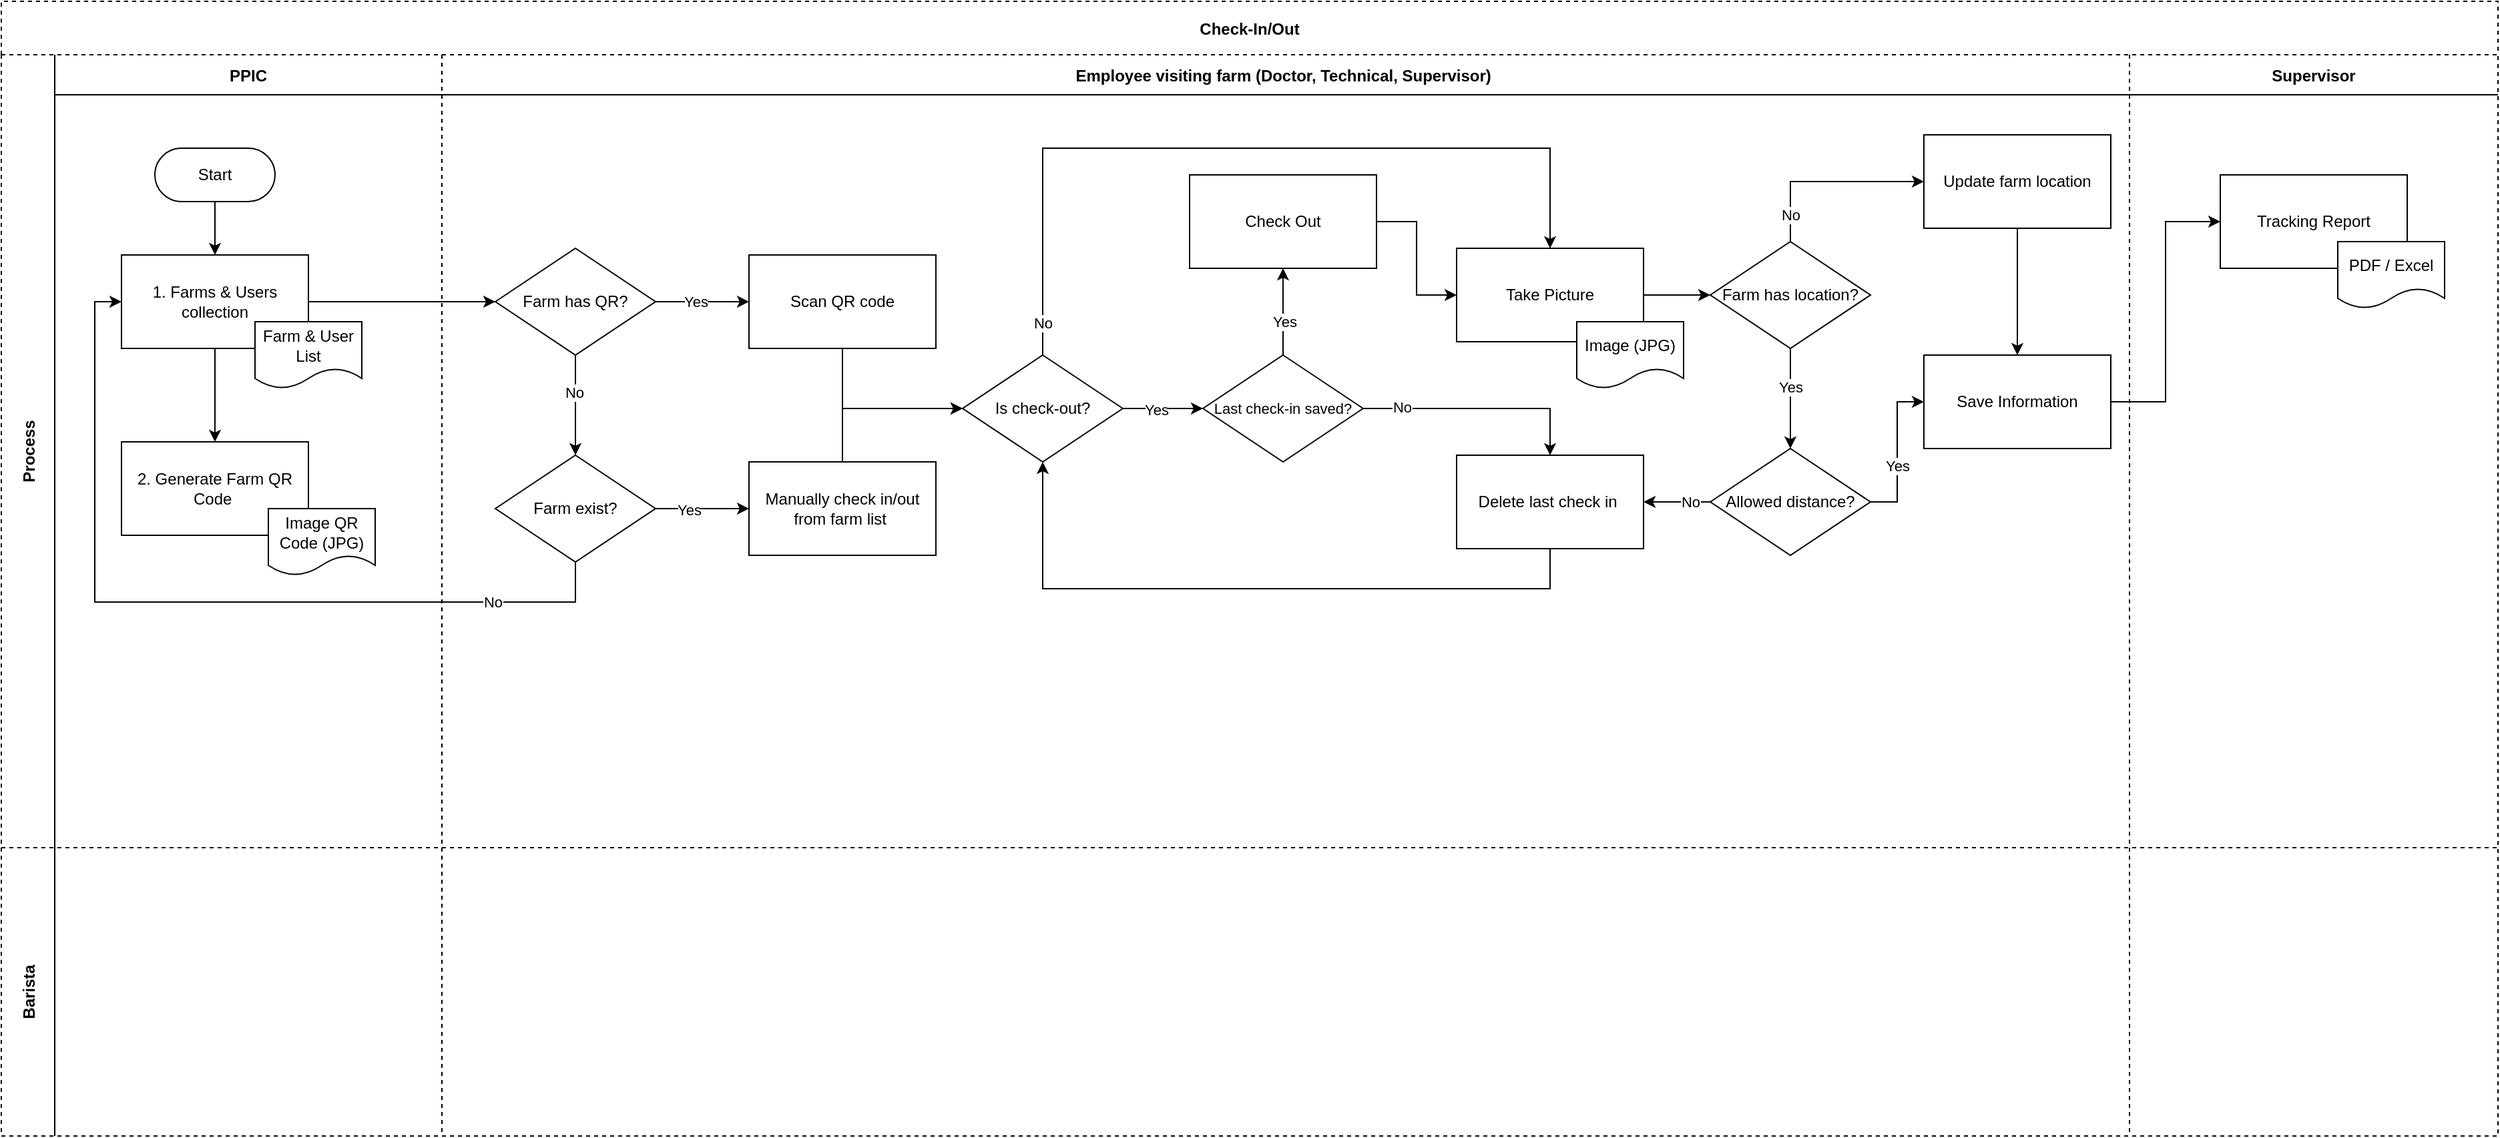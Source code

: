 <mxfile version="20.8.0" type="github">
  <diagram id="kgpKYQtTHZ0yAKxKKP6v" name="Page-1">
    <mxGraphModel dx="699" dy="358" grid="1" gridSize="10" guides="1" tooltips="1" connect="1" arrows="1" fold="1" page="1" pageScale="1" pageWidth="850" pageHeight="1100" math="0" shadow="0">
      <root>
        <mxCell id="0" />
        <mxCell id="1" parent="0" />
        <mxCell id="3nuBFxr9cyL0pnOWT2aG-1" value="Check-In/Out" style="shape=table;childLayout=tableLayout;startSize=40;collapsible=0;recursiveResize=0;expand=0;fillColor=none;fontStyle=1;dashed=1;" parent="1" vertex="1">
          <mxGeometry x="260" y="140" width="1870" height="850" as="geometry" />
        </mxCell>
        <mxCell id="3nuBFxr9cyL0pnOWT2aG-3" value="Process" style="shape=tableRow;horizontal=0;swimlaneHead=0;swimlaneBody=0;top=0;left=0;bottom=0;right=0;fillColor=none;points=[[0,0.5],[1,0.5]];portConstraint=eastwest;startSize=40;collapsible=0;recursiveResize=0;expand=0;fontStyle=1;" parent="3nuBFxr9cyL0pnOWT2aG-1" vertex="1">
          <mxGeometry y="40" width="1870" height="594" as="geometry" />
        </mxCell>
        <mxCell id="3nuBFxr9cyL0pnOWT2aG-4" value="PPIC" style="swimlane;swimlaneHead=0;swimlaneBody=0;connectable=0;fillColor=none;startSize=30;collapsible=0;recursiveResize=0;expand=0;fontStyle=1;swimlaneLine=1;" parent="3nuBFxr9cyL0pnOWT2aG-3" vertex="1">
          <mxGeometry x="40" width="290" height="594" as="geometry">
            <mxRectangle width="290" height="594" as="alternateBounds" />
          </mxGeometry>
        </mxCell>
        <mxCell id="3nuBFxr9cyL0pnOWT2aG-5" style="edgeStyle=orthogonalEdgeStyle;rounded=0;orthogonalLoop=1;jettySize=auto;html=1;" parent="3nuBFxr9cyL0pnOWT2aG-4" source="3nuBFxr9cyL0pnOWT2aG-6" target="3nuBFxr9cyL0pnOWT2aG-7" edge="1">
          <mxGeometry relative="1" as="geometry" />
        </mxCell>
        <mxCell id="3nuBFxr9cyL0pnOWT2aG-6" value="Start" style="rounded=1;whiteSpace=wrap;html=1;arcSize=50;" parent="3nuBFxr9cyL0pnOWT2aG-4" vertex="1">
          <mxGeometry x="75" y="70" width="90" height="40" as="geometry" />
        </mxCell>
        <mxCell id="sVSnX-S11ZfNezMlboSL-76" style="edgeStyle=orthogonalEdgeStyle;rounded=0;orthogonalLoop=1;jettySize=auto;html=1;entryX=0.5;entryY=0;entryDx=0;entryDy=0;" edge="1" parent="3nuBFxr9cyL0pnOWT2aG-4" source="3nuBFxr9cyL0pnOWT2aG-7" target="sVSnX-S11ZfNezMlboSL-9">
          <mxGeometry relative="1" as="geometry" />
        </mxCell>
        <mxCell id="3nuBFxr9cyL0pnOWT2aG-7" value="1. Farms &amp;amp; Users collection" style="rounded=0;whiteSpace=wrap;html=1;" parent="3nuBFxr9cyL0pnOWT2aG-4" vertex="1">
          <mxGeometry x="50" y="150" width="140" height="70" as="geometry" />
        </mxCell>
        <mxCell id="3nuBFxr9cyL0pnOWT2aG-21" value="Farm &amp;amp; User List" style="shape=document;whiteSpace=wrap;html=1;boundedLbl=1;" parent="3nuBFxr9cyL0pnOWT2aG-4" vertex="1">
          <mxGeometry x="150" y="200" width="80" height="50" as="geometry" />
        </mxCell>
        <mxCell id="sVSnX-S11ZfNezMlboSL-9" value="2. Generate Farm QR Code&amp;nbsp;" style="rounded=0;whiteSpace=wrap;html=1;" vertex="1" parent="3nuBFxr9cyL0pnOWT2aG-4">
          <mxGeometry x="50" y="290" width="140" height="70" as="geometry" />
        </mxCell>
        <mxCell id="sVSnX-S11ZfNezMlboSL-75" value="Image QR Code (JPG)" style="shape=document;whiteSpace=wrap;html=1;boundedLbl=1;" vertex="1" parent="3nuBFxr9cyL0pnOWT2aG-4">
          <mxGeometry x="160" y="340" width="80" height="50" as="geometry" />
        </mxCell>
        <mxCell id="3nuBFxr9cyL0pnOWT2aG-8" value="Employee visiting farm (Doctor, Technical, Supervisor) " style="swimlane;swimlaneHead=0;swimlaneBody=0;connectable=0;fillColor=none;startSize=30;collapsible=0;recursiveResize=0;expand=0;fontStyle=1;swimlaneLine=1;" parent="3nuBFxr9cyL0pnOWT2aG-3" vertex="1">
          <mxGeometry x="330" width="1264" height="594" as="geometry">
            <mxRectangle width="1264" height="594" as="alternateBounds" />
          </mxGeometry>
        </mxCell>
        <mxCell id="sVSnX-S11ZfNezMlboSL-181" style="edgeStyle=orthogonalEdgeStyle;rounded=0;orthogonalLoop=1;jettySize=auto;html=1;entryX=0;entryY=0.5;entryDx=0;entryDy=0;fontSize=11;" edge="1" parent="3nuBFxr9cyL0pnOWT2aG-8" source="sVSnX-S11ZfNezMlboSL-15" target="sVSnX-S11ZfNezMlboSL-179">
          <mxGeometry relative="1" as="geometry" />
        </mxCell>
        <mxCell id="sVSnX-S11ZfNezMlboSL-185" value="Yes" style="edgeLabel;html=1;align=center;verticalAlign=middle;resizable=0;points=[];fontSize=11;" vertex="1" connectable="0" parent="sVSnX-S11ZfNezMlboSL-181">
          <mxGeometry x="-0.19" y="-1" relative="1" as="geometry">
            <mxPoint as="offset" />
          </mxGeometry>
        </mxCell>
        <mxCell id="sVSnX-S11ZfNezMlboSL-184" style="edgeStyle=orthogonalEdgeStyle;rounded=0;orthogonalLoop=1;jettySize=auto;html=1;entryX=0.5;entryY=0;entryDx=0;entryDy=0;fontSize=11;" edge="1" parent="3nuBFxr9cyL0pnOWT2aG-8" source="sVSnX-S11ZfNezMlboSL-15" target="sVSnX-S11ZfNezMlboSL-22">
          <mxGeometry relative="1" as="geometry">
            <Array as="points">
              <mxPoint x="450" y="70" />
              <mxPoint x="830" y="70" />
            </Array>
          </mxGeometry>
        </mxCell>
        <mxCell id="sVSnX-S11ZfNezMlboSL-189" value="No" style="edgeLabel;html=1;align=center;verticalAlign=middle;resizable=0;points=[];fontSize=11;" vertex="1" connectable="0" parent="sVSnX-S11ZfNezMlboSL-184">
          <mxGeometry x="-0.882" y="2" relative="1" as="geometry">
            <mxPoint x="2" y="12" as="offset" />
          </mxGeometry>
        </mxCell>
        <mxCell id="sVSnX-S11ZfNezMlboSL-15" value="Is check-out?" style="rhombus;whiteSpace=wrap;html=1;labelBorderColor=none;sketch=0;strokeWidth=1;" vertex="1" parent="3nuBFxr9cyL0pnOWT2aG-8">
          <mxGeometry x="390" y="225" width="120" height="80" as="geometry" />
        </mxCell>
        <mxCell id="sVSnX-S11ZfNezMlboSL-155" style="edgeStyle=orthogonalEdgeStyle;rounded=0;orthogonalLoop=1;jettySize=auto;html=1;entryX=0;entryY=0.5;entryDx=0;entryDy=0;fontSize=11;" edge="1" parent="3nuBFxr9cyL0pnOWT2aG-8" source="sVSnX-S11ZfNezMlboSL-19" target="sVSnX-S11ZfNezMlboSL-15">
          <mxGeometry relative="1" as="geometry">
            <Array as="points">
              <mxPoint x="300" y="265" />
            </Array>
          </mxGeometry>
        </mxCell>
        <mxCell id="sVSnX-S11ZfNezMlboSL-19" value="Scan QR code" style="rounded=0;whiteSpace=wrap;html=1;" vertex="1" parent="3nuBFxr9cyL0pnOWT2aG-8">
          <mxGeometry x="230" y="150" width="140" height="70" as="geometry" />
        </mxCell>
        <mxCell id="sVSnX-S11ZfNezMlboSL-89" style="edgeStyle=orthogonalEdgeStyle;rounded=0;orthogonalLoop=1;jettySize=auto;html=1;entryX=0;entryY=0.5;entryDx=0;entryDy=0;" edge="1" parent="3nuBFxr9cyL0pnOWT2aG-8" source="sVSnX-S11ZfNezMlboSL-22" target="sVSnX-S11ZfNezMlboSL-48">
          <mxGeometry relative="1" as="geometry" />
        </mxCell>
        <mxCell id="sVSnX-S11ZfNezMlboSL-22" value="Take Picture" style="rounded=0;whiteSpace=wrap;html=1;" vertex="1" parent="3nuBFxr9cyL0pnOWT2aG-8">
          <mxGeometry x="760" y="145" width="140" height="70" as="geometry" />
        </mxCell>
        <mxCell id="sVSnX-S11ZfNezMlboSL-102" style="edgeStyle=orthogonalEdgeStyle;rounded=0;orthogonalLoop=1;jettySize=auto;html=1;entryX=0;entryY=0.5;entryDx=0;entryDy=0;fontSize=11;" edge="1" parent="3nuBFxr9cyL0pnOWT2aG-8" source="sVSnX-S11ZfNezMlboSL-26" target="sVSnX-S11ZfNezMlboSL-101">
          <mxGeometry relative="1" as="geometry" />
        </mxCell>
        <mxCell id="sVSnX-S11ZfNezMlboSL-139" value="Yes" style="edgeLabel;html=1;align=center;verticalAlign=middle;resizable=0;points=[];fontSize=11;" vertex="1" connectable="0" parent="sVSnX-S11ZfNezMlboSL-102">
          <mxGeometry x="-0.296" y="-1" relative="1" as="geometry">
            <mxPoint as="offset" />
          </mxGeometry>
        </mxCell>
        <mxCell id="sVSnX-S11ZfNezMlboSL-26" value="Farm exist?" style="rhombus;whiteSpace=wrap;html=1;labelBorderColor=none;sketch=0;strokeWidth=1;" vertex="1" parent="3nuBFxr9cyL0pnOWT2aG-8">
          <mxGeometry x="40" y="300" width="120" height="80" as="geometry" />
        </mxCell>
        <mxCell id="sVSnX-S11ZfNezMlboSL-93" style="edgeStyle=orthogonalEdgeStyle;rounded=0;orthogonalLoop=1;jettySize=auto;html=1;entryX=0;entryY=0.5;entryDx=0;entryDy=0;" edge="1" parent="3nuBFxr9cyL0pnOWT2aG-8" source="sVSnX-S11ZfNezMlboSL-31" target="sVSnX-S11ZfNezMlboSL-45">
          <mxGeometry relative="1" as="geometry" />
        </mxCell>
        <mxCell id="sVSnX-S11ZfNezMlboSL-94" value="Yes" style="edgeLabel;html=1;align=center;verticalAlign=middle;resizable=0;points=[];" vertex="1" connectable="0" parent="sVSnX-S11ZfNezMlboSL-93">
          <mxGeometry x="-0.186" relative="1" as="geometry">
            <mxPoint as="offset" />
          </mxGeometry>
        </mxCell>
        <mxCell id="sVSnX-S11ZfNezMlboSL-194" style="edgeStyle=orthogonalEdgeStyle;rounded=0;orthogonalLoop=1;jettySize=auto;html=1;entryX=1;entryY=0.5;entryDx=0;entryDy=0;fontSize=11;" edge="1" parent="3nuBFxr9cyL0pnOWT2aG-8" source="sVSnX-S11ZfNezMlboSL-31" target="sVSnX-S11ZfNezMlboSL-173">
          <mxGeometry relative="1" as="geometry" />
        </mxCell>
        <mxCell id="sVSnX-S11ZfNezMlboSL-197" value="No" style="edgeLabel;html=1;align=center;verticalAlign=middle;resizable=0;points=[];fontSize=11;" vertex="1" connectable="0" parent="sVSnX-S11ZfNezMlboSL-194">
          <mxGeometry x="-0.375" relative="1" as="geometry">
            <mxPoint as="offset" />
          </mxGeometry>
        </mxCell>
        <mxCell id="sVSnX-S11ZfNezMlboSL-31" value="Allowed distance?" style="rhombus;whiteSpace=wrap;html=1;labelBorderColor=none;sketch=0;strokeWidth=1;" vertex="1" parent="3nuBFxr9cyL0pnOWT2aG-8">
          <mxGeometry x="950" y="295" width="120" height="80" as="geometry" />
        </mxCell>
        <mxCell id="sVSnX-S11ZfNezMlboSL-45" value="Save Information" style="rounded=0;whiteSpace=wrap;html=1;" vertex="1" parent="3nuBFxr9cyL0pnOWT2aG-8">
          <mxGeometry x="1110" y="225" width="140" height="70" as="geometry" />
        </mxCell>
        <mxCell id="sVSnX-S11ZfNezMlboSL-91" style="edgeStyle=orthogonalEdgeStyle;rounded=0;orthogonalLoop=1;jettySize=auto;html=1;entryX=0.5;entryY=0;entryDx=0;entryDy=0;" edge="1" parent="3nuBFxr9cyL0pnOWT2aG-8" source="sVSnX-S11ZfNezMlboSL-48" target="sVSnX-S11ZfNezMlboSL-31">
          <mxGeometry relative="1" as="geometry" />
        </mxCell>
        <mxCell id="sVSnX-S11ZfNezMlboSL-92" value="Yes" style="edgeLabel;html=1;align=center;verticalAlign=middle;resizable=0;points=[];" vertex="1" connectable="0" parent="sVSnX-S11ZfNezMlboSL-91">
          <mxGeometry x="-0.236" relative="1" as="geometry">
            <mxPoint as="offset" />
          </mxGeometry>
        </mxCell>
        <mxCell id="sVSnX-S11ZfNezMlboSL-191" style="edgeStyle=orthogonalEdgeStyle;rounded=0;orthogonalLoop=1;jettySize=auto;html=1;entryX=0;entryY=0.5;entryDx=0;entryDy=0;fontSize=11;" edge="1" parent="3nuBFxr9cyL0pnOWT2aG-8" source="sVSnX-S11ZfNezMlboSL-48" target="sVSnX-S11ZfNezMlboSL-190">
          <mxGeometry relative="1" as="geometry">
            <Array as="points">
              <mxPoint x="1010" y="95" />
            </Array>
          </mxGeometry>
        </mxCell>
        <mxCell id="sVSnX-S11ZfNezMlboSL-192" value="No" style="edgeLabel;html=1;align=center;verticalAlign=middle;resizable=0;points=[];fontSize=11;" vertex="1" connectable="0" parent="sVSnX-S11ZfNezMlboSL-191">
          <mxGeometry x="-0.805" y="2" relative="1" as="geometry">
            <mxPoint x="2" y="-6" as="offset" />
          </mxGeometry>
        </mxCell>
        <mxCell id="sVSnX-S11ZfNezMlboSL-48" value="Farm has location?" style="rhombus;whiteSpace=wrap;html=1;labelBorderColor=none;sketch=0;strokeWidth=1;" vertex="1" parent="3nuBFxr9cyL0pnOWT2aG-8">
          <mxGeometry x="950" y="140" width="120" height="80" as="geometry" />
        </mxCell>
        <mxCell id="sVSnX-S11ZfNezMlboSL-71" style="edgeStyle=orthogonalEdgeStyle;rounded=0;orthogonalLoop=1;jettySize=auto;html=1;entryX=0;entryY=0.5;entryDx=0;entryDy=0;" edge="1" parent="3nuBFxr9cyL0pnOWT2aG-8" source="sVSnX-S11ZfNezMlboSL-57" target="sVSnX-S11ZfNezMlboSL-19">
          <mxGeometry relative="1" as="geometry" />
        </mxCell>
        <mxCell id="sVSnX-S11ZfNezMlboSL-72" value="Yes" style="edgeLabel;html=1;align=center;verticalAlign=middle;resizable=0;points=[];" vertex="1" connectable="0" parent="sVSnX-S11ZfNezMlboSL-71">
          <mxGeometry x="-0.149" relative="1" as="geometry">
            <mxPoint as="offset" />
          </mxGeometry>
        </mxCell>
        <mxCell id="sVSnX-S11ZfNezMlboSL-137" style="edgeStyle=orthogonalEdgeStyle;rounded=0;orthogonalLoop=1;jettySize=auto;html=1;entryX=0.5;entryY=0;entryDx=0;entryDy=0;fontSize=11;" edge="1" parent="3nuBFxr9cyL0pnOWT2aG-8" source="sVSnX-S11ZfNezMlboSL-57" target="sVSnX-S11ZfNezMlboSL-26">
          <mxGeometry relative="1" as="geometry" />
        </mxCell>
        <mxCell id="sVSnX-S11ZfNezMlboSL-138" value="No" style="edgeLabel;html=1;align=center;verticalAlign=middle;resizable=0;points=[];fontSize=11;" vertex="1" connectable="0" parent="sVSnX-S11ZfNezMlboSL-137">
          <mxGeometry x="-0.25" y="-1" relative="1" as="geometry">
            <mxPoint as="offset" />
          </mxGeometry>
        </mxCell>
        <mxCell id="sVSnX-S11ZfNezMlboSL-57" value="Farm has QR?" style="rhombus;whiteSpace=wrap;html=1;labelBorderColor=none;sketch=0;strokeWidth=1;" vertex="1" parent="3nuBFxr9cyL0pnOWT2aG-8">
          <mxGeometry x="40" y="145" width="120" height="80" as="geometry" />
        </mxCell>
        <mxCell id="sVSnX-S11ZfNezMlboSL-154" style="edgeStyle=orthogonalEdgeStyle;rounded=0;orthogonalLoop=1;jettySize=auto;html=1;entryX=0;entryY=0.5;entryDx=0;entryDy=0;fontSize=11;" edge="1" parent="3nuBFxr9cyL0pnOWT2aG-8" source="sVSnX-S11ZfNezMlboSL-101" target="sVSnX-S11ZfNezMlboSL-15">
          <mxGeometry relative="1" as="geometry">
            <Array as="points">
              <mxPoint x="300" y="265" />
            </Array>
          </mxGeometry>
        </mxCell>
        <mxCell id="sVSnX-S11ZfNezMlboSL-101" value="Manually check in/out from farm list&amp;nbsp;" style="rounded=0;whiteSpace=wrap;html=1;" vertex="1" parent="3nuBFxr9cyL0pnOWT2aG-8">
          <mxGeometry x="230" y="305" width="140" height="70" as="geometry" />
        </mxCell>
        <mxCell id="sVSnX-S11ZfNezMlboSL-158" style="edgeStyle=orthogonalEdgeStyle;rounded=0;orthogonalLoop=1;jettySize=auto;html=1;entryX=0;entryY=0.5;entryDx=0;entryDy=0;fontSize=11;" edge="1" parent="3nuBFxr9cyL0pnOWT2aG-8" source="sVSnX-S11ZfNezMlboSL-109" target="sVSnX-S11ZfNezMlboSL-22">
          <mxGeometry relative="1" as="geometry" />
        </mxCell>
        <mxCell id="sVSnX-S11ZfNezMlboSL-109" value="Check Out" style="rounded=0;whiteSpace=wrap;html=1;" vertex="1" parent="3nuBFxr9cyL0pnOWT2aG-8">
          <mxGeometry x="560" y="90" width="140" height="70" as="geometry" />
        </mxCell>
        <mxCell id="sVSnX-S11ZfNezMlboSL-183" style="edgeStyle=orthogonalEdgeStyle;rounded=0;orthogonalLoop=1;jettySize=auto;html=1;entryX=0.5;entryY=1;entryDx=0;entryDy=0;fontSize=11;" edge="1" parent="3nuBFxr9cyL0pnOWT2aG-8" source="sVSnX-S11ZfNezMlboSL-173" target="sVSnX-S11ZfNezMlboSL-15">
          <mxGeometry relative="1" as="geometry">
            <Array as="points">
              <mxPoint x="830" y="400" />
              <mxPoint x="450" y="400" />
            </Array>
          </mxGeometry>
        </mxCell>
        <mxCell id="sVSnX-S11ZfNezMlboSL-173" value="Delete last check in&amp;nbsp;" style="rounded=0;whiteSpace=wrap;html=1;" vertex="1" parent="3nuBFxr9cyL0pnOWT2aG-8">
          <mxGeometry x="760" y="300" width="140" height="70" as="geometry" />
        </mxCell>
        <mxCell id="sVSnX-S11ZfNezMlboSL-180" style="edgeStyle=orthogonalEdgeStyle;rounded=0;orthogonalLoop=1;jettySize=auto;html=1;entryX=0.5;entryY=1;entryDx=0;entryDy=0;fontSize=11;" edge="1" parent="3nuBFxr9cyL0pnOWT2aG-8" source="sVSnX-S11ZfNezMlboSL-179" target="sVSnX-S11ZfNezMlboSL-109">
          <mxGeometry relative="1" as="geometry" />
        </mxCell>
        <mxCell id="sVSnX-S11ZfNezMlboSL-187" value="Yes" style="edgeLabel;html=1;align=center;verticalAlign=middle;resizable=0;points=[];fontSize=11;" vertex="1" connectable="0" parent="sVSnX-S11ZfNezMlboSL-180">
          <mxGeometry x="-0.224" y="-1" relative="1" as="geometry">
            <mxPoint as="offset" />
          </mxGeometry>
        </mxCell>
        <mxCell id="sVSnX-S11ZfNezMlboSL-195" style="edgeStyle=orthogonalEdgeStyle;rounded=0;orthogonalLoop=1;jettySize=auto;html=1;entryX=0.5;entryY=0;entryDx=0;entryDy=0;fontSize=11;" edge="1" parent="3nuBFxr9cyL0pnOWT2aG-8" source="sVSnX-S11ZfNezMlboSL-179" target="sVSnX-S11ZfNezMlboSL-173">
          <mxGeometry relative="1" as="geometry" />
        </mxCell>
        <mxCell id="sVSnX-S11ZfNezMlboSL-196" value="No" style="edgeLabel;html=1;align=center;verticalAlign=middle;resizable=0;points=[];fontSize=11;" vertex="1" connectable="0" parent="sVSnX-S11ZfNezMlboSL-195">
          <mxGeometry x="-0.668" y="1" relative="1" as="geometry">
            <mxPoint as="offset" />
          </mxGeometry>
        </mxCell>
        <mxCell id="sVSnX-S11ZfNezMlboSL-179" value="&lt;font style=&quot;font-size: 11px;&quot;&gt;Last check-in saved?&lt;/font&gt;" style="rhombus;whiteSpace=wrap;html=1;labelBorderColor=none;sketch=0;strokeWidth=1;" vertex="1" parent="3nuBFxr9cyL0pnOWT2aG-8">
          <mxGeometry x="570" y="225" width="120" height="80" as="geometry" />
        </mxCell>
        <mxCell id="sVSnX-S11ZfNezMlboSL-193" style="edgeStyle=orthogonalEdgeStyle;rounded=0;orthogonalLoop=1;jettySize=auto;html=1;entryX=0.5;entryY=0;entryDx=0;entryDy=0;fontSize=11;" edge="1" parent="3nuBFxr9cyL0pnOWT2aG-8" source="sVSnX-S11ZfNezMlboSL-190" target="sVSnX-S11ZfNezMlboSL-45">
          <mxGeometry relative="1" as="geometry" />
        </mxCell>
        <mxCell id="sVSnX-S11ZfNezMlboSL-190" value="Update farm location" style="rounded=0;whiteSpace=wrap;html=1;" vertex="1" parent="3nuBFxr9cyL0pnOWT2aG-8">
          <mxGeometry x="1110" y="60" width="140" height="70" as="geometry" />
        </mxCell>
        <mxCell id="sVSnX-S11ZfNezMlboSL-198" value="Image (JPG)" style="shape=document;whiteSpace=wrap;html=1;boundedLbl=1;" vertex="1" parent="3nuBFxr9cyL0pnOWT2aG-8">
          <mxGeometry x="850" y="200" width="80" height="50" as="geometry" />
        </mxCell>
        <mxCell id="3nuBFxr9cyL0pnOWT2aG-11" value="Supervisor" style="swimlane;swimlaneHead=0;swimlaneBody=0;connectable=0;fillColor=none;startSize=30;collapsible=0;recursiveResize=0;expand=0;fontStyle=1;" parent="3nuBFxr9cyL0pnOWT2aG-3" vertex="1">
          <mxGeometry x="1594" width="276" height="594" as="geometry">
            <mxRectangle width="276" height="594" as="alternateBounds" />
          </mxGeometry>
        </mxCell>
        <mxCell id="sVSnX-S11ZfNezMlboSL-54" value="Tracking Report" style="rounded=0;whiteSpace=wrap;html=1;" vertex="1" parent="3nuBFxr9cyL0pnOWT2aG-11">
          <mxGeometry x="68" y="90" width="140" height="70" as="geometry" />
        </mxCell>
        <mxCell id="sVSnX-S11ZfNezMlboSL-56" value="PDF / Excel" style="shape=document;whiteSpace=wrap;html=1;boundedLbl=1;" vertex="1" parent="3nuBFxr9cyL0pnOWT2aG-11">
          <mxGeometry x="156" y="140" width="80" height="50" as="geometry" />
        </mxCell>
        <mxCell id="sVSnX-S11ZfNezMlboSL-55" style="edgeStyle=orthogonalEdgeStyle;rounded=0;orthogonalLoop=1;jettySize=auto;html=1;entryX=0;entryY=0.5;entryDx=0;entryDy=0;" edge="1" parent="3nuBFxr9cyL0pnOWT2aG-3" source="sVSnX-S11ZfNezMlboSL-45" target="sVSnX-S11ZfNezMlboSL-54">
          <mxGeometry relative="1" as="geometry" />
        </mxCell>
        <mxCell id="sVSnX-S11ZfNezMlboSL-70" style="edgeStyle=orthogonalEdgeStyle;rounded=0;orthogonalLoop=1;jettySize=auto;html=1;entryX=0;entryY=0.5;entryDx=0;entryDy=0;" edge="1" parent="3nuBFxr9cyL0pnOWT2aG-3" source="3nuBFxr9cyL0pnOWT2aG-7" target="sVSnX-S11ZfNezMlboSL-57">
          <mxGeometry relative="1" as="geometry">
            <mxPoint x="350" y="185" as="targetPoint" />
          </mxGeometry>
        </mxCell>
        <mxCell id="sVSnX-S11ZfNezMlboSL-80" style="edgeStyle=orthogonalEdgeStyle;rounded=0;orthogonalLoop=1;jettySize=auto;html=1;entryX=0;entryY=0.5;entryDx=0;entryDy=0;" edge="1" parent="3nuBFxr9cyL0pnOWT2aG-3" source="sVSnX-S11ZfNezMlboSL-26" target="3nuBFxr9cyL0pnOWT2aG-7">
          <mxGeometry relative="1" as="geometry">
            <Array as="points">
              <mxPoint x="430" y="410" />
              <mxPoint x="70" y="410" />
              <mxPoint x="70" y="185" />
            </Array>
          </mxGeometry>
        </mxCell>
        <mxCell id="sVSnX-S11ZfNezMlboSL-82" value="No" style="edgeLabel;html=1;align=center;verticalAlign=middle;resizable=0;points=[];" vertex="1" connectable="0" parent="sVSnX-S11ZfNezMlboSL-80">
          <mxGeometry x="-0.711" relative="1" as="geometry">
            <mxPoint as="offset" />
          </mxGeometry>
        </mxCell>
        <mxCell id="3nuBFxr9cyL0pnOWT2aG-15" value="Barista" style="shape=tableRow;horizontal=0;swimlaneHead=0;swimlaneBody=0;top=0;left=0;bottom=0;right=0;fillColor=none;points=[[0,0.5],[1,0.5]];portConstraint=eastwest;startSize=40;collapsible=0;recursiveResize=0;expand=0;fontStyle=1;" parent="3nuBFxr9cyL0pnOWT2aG-1" vertex="1">
          <mxGeometry y="634" width="1870" height="216" as="geometry" />
        </mxCell>
        <mxCell id="3nuBFxr9cyL0pnOWT2aG-16" value="" style="swimlane;swimlaneHead=0;swimlaneBody=0;connectable=0;fillColor=none;startSize=0;collapsible=0;recursiveResize=0;expand=0;fontStyle=1;" parent="3nuBFxr9cyL0pnOWT2aG-15" vertex="1">
          <mxGeometry x="40" width="290" height="216" as="geometry">
            <mxRectangle width="290" height="216" as="alternateBounds" />
          </mxGeometry>
        </mxCell>
        <mxCell id="3nuBFxr9cyL0pnOWT2aG-18" value="" style="swimlane;swimlaneHead=0;swimlaneBody=0;connectable=0;fillColor=none;startSize=0;collapsible=0;recursiveResize=0;expand=0;fontStyle=1;" parent="3nuBFxr9cyL0pnOWT2aG-15" vertex="1">
          <mxGeometry x="330" width="1264" height="216" as="geometry">
            <mxRectangle width="1264" height="216" as="alternateBounds" />
          </mxGeometry>
        </mxCell>
        <mxCell id="3nuBFxr9cyL0pnOWT2aG-23" value="" style="swimlane;swimlaneHead=0;swimlaneBody=0;connectable=0;fillColor=none;startSize=0;collapsible=0;recursiveResize=0;expand=0;fontStyle=1;" parent="3nuBFxr9cyL0pnOWT2aG-15" vertex="1">
          <mxGeometry x="1594" width="276" height="216" as="geometry">
            <mxRectangle width="276" height="216" as="alternateBounds" />
          </mxGeometry>
        </mxCell>
      </root>
    </mxGraphModel>
  </diagram>
</mxfile>
